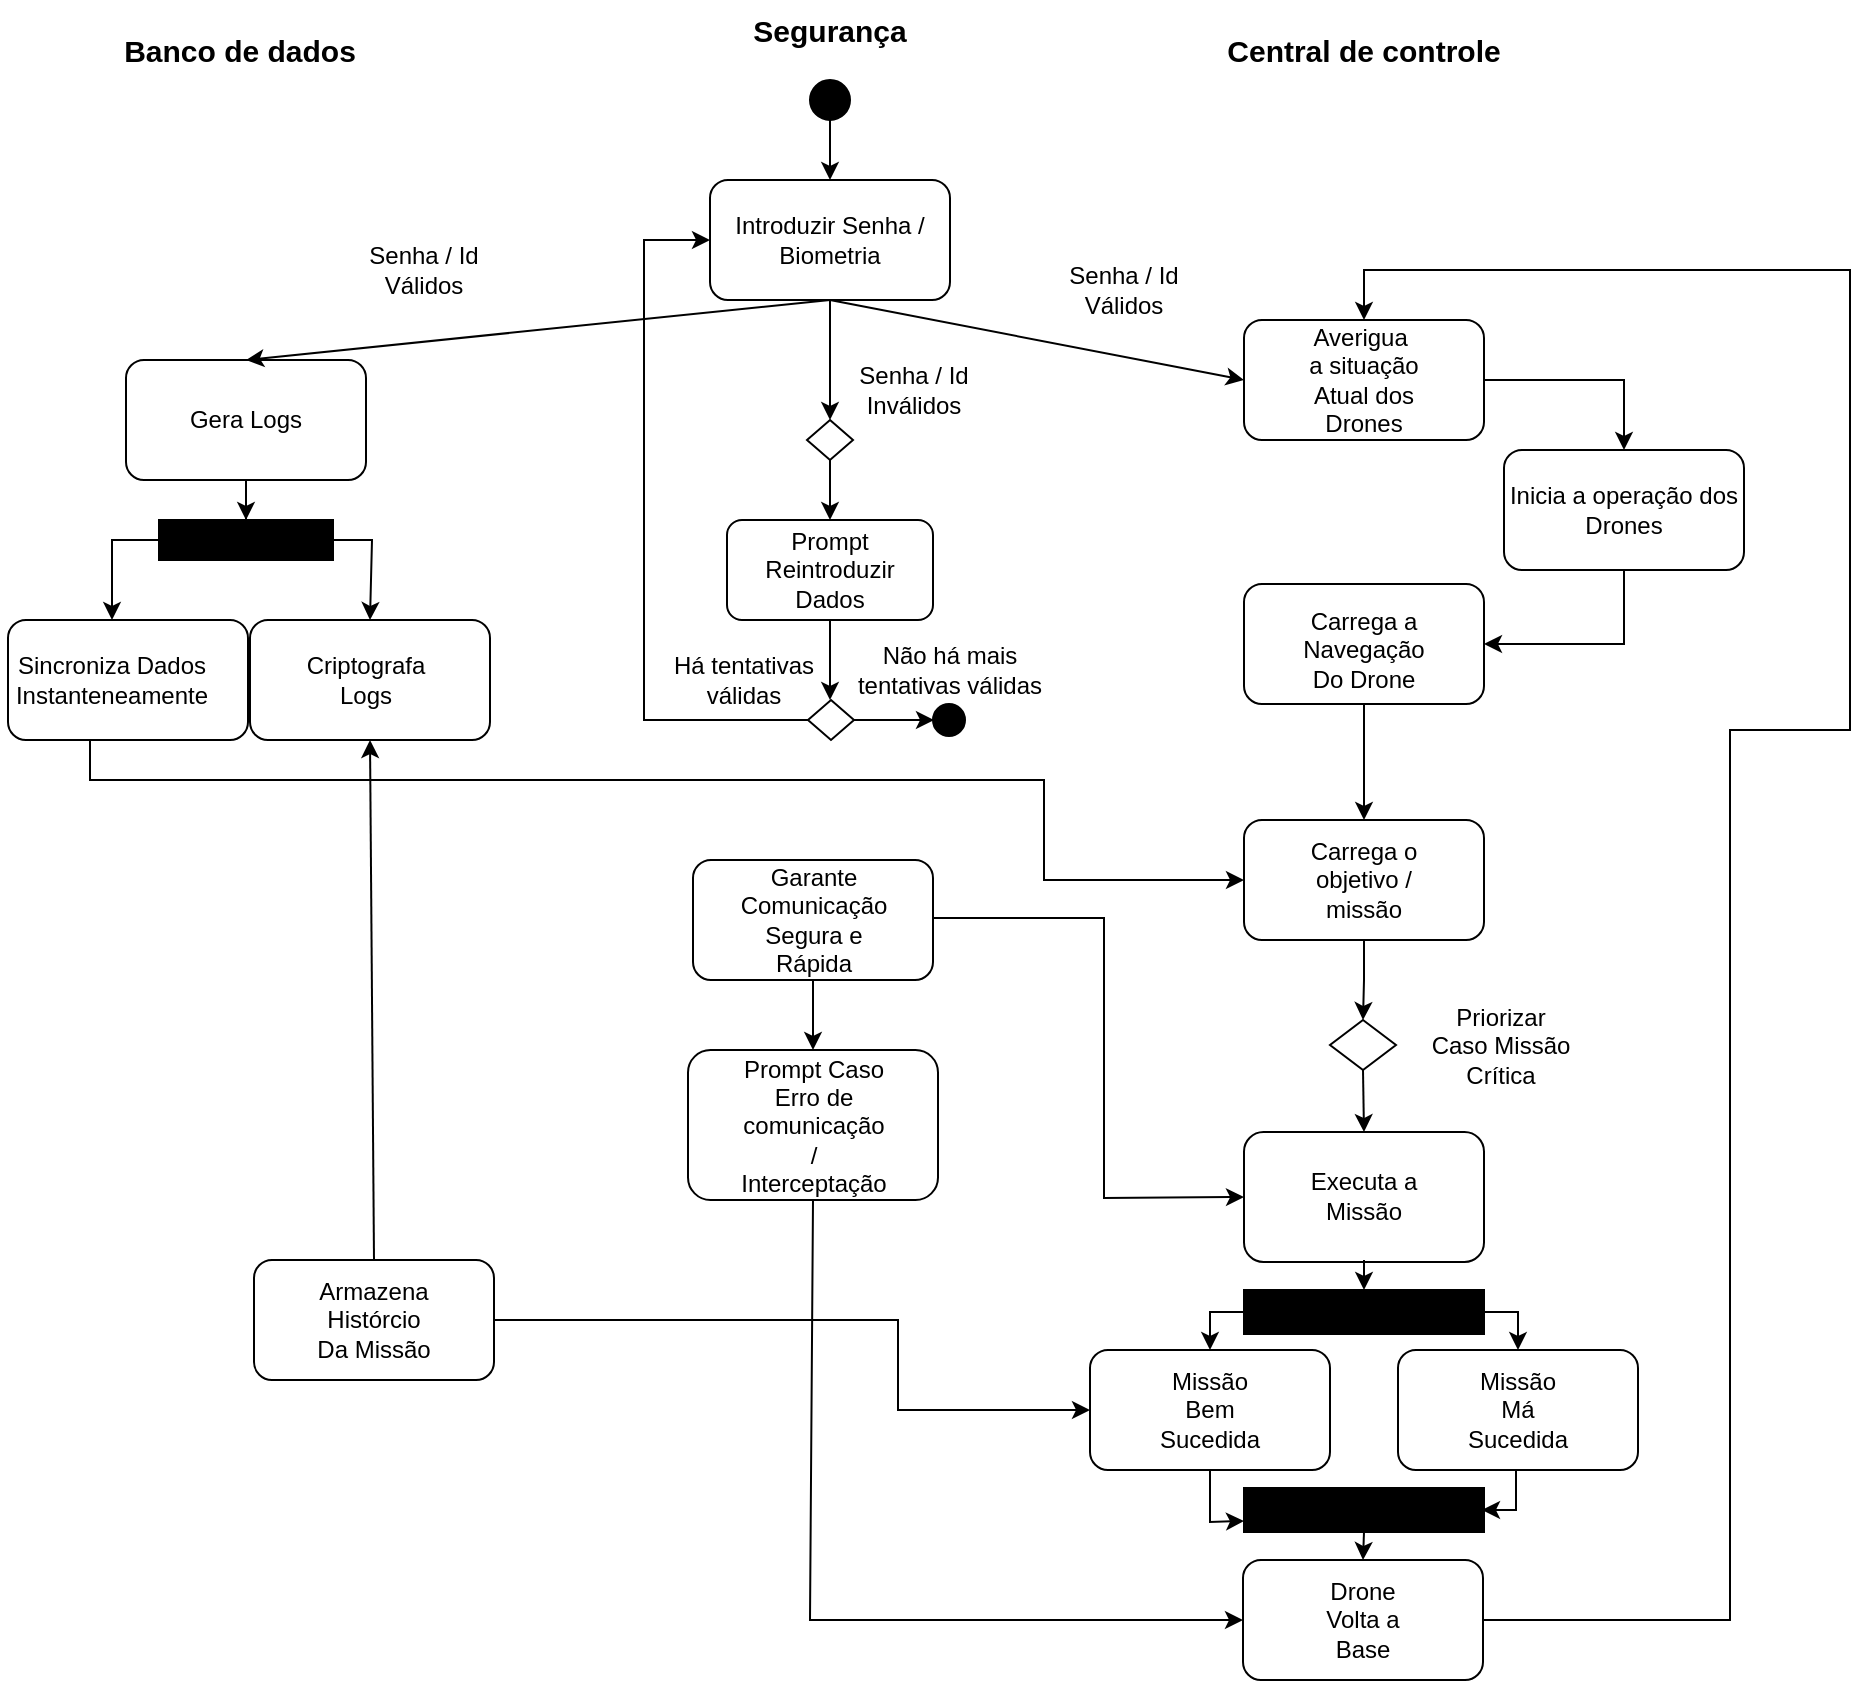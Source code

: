 <mxfile version="26.2.4">
  <diagram name="Página-1" id="PBWf0IsmJgYy4qdDMAUZ">
    <mxGraphModel dx="2318" dy="803" grid="1" gridSize="10" guides="1" tooltips="1" connect="1" arrows="1" fold="1" page="1" pageScale="1" pageWidth="827" pageHeight="1169" math="0" shadow="0">
      <root>
        <mxCell id="0" />
        <mxCell id="1" parent="0" />
        <mxCell id="X2p8SpPgiToTha0TDPax-7" value="Segurança" style="text;html=1;align=center;verticalAlign=middle;whiteSpace=wrap;rounded=0;fontSize=15;fontStyle=1" parent="1" vertex="1">
          <mxGeometry x="-4" y="35" width="60" height="30" as="geometry" />
        </mxCell>
        <mxCell id="X2p8SpPgiToTha0TDPax-8" value="Central de controle" style="text;html=1;align=center;verticalAlign=middle;whiteSpace=wrap;rounded=0;fontSize=15;fontStyle=1" parent="1" vertex="1">
          <mxGeometry x="193" y="45" width="200" height="30" as="geometry" />
        </mxCell>
        <mxCell id="X2p8SpPgiToTha0TDPax-9" value="Introduzir Senha / Biometria" style="rounded=1;whiteSpace=wrap;html=1;" parent="1" vertex="1">
          <mxGeometry x="-34" y="125" width="120" height="60" as="geometry" />
        </mxCell>
        <mxCell id="X2p8SpPgiToTha0TDPax-11" value="Banco de dados" style="text;html=1;align=center;verticalAlign=middle;whiteSpace=wrap;rounded=0;fontSize=15;fontStyle=1" parent="1" vertex="1">
          <mxGeometry x="-389" y="45" width="240" height="30" as="geometry" />
        </mxCell>
        <mxCell id="X2p8SpPgiToTha0TDPax-14" value="Inicia a operação dos Drones" style="rounded=1;whiteSpace=wrap;html=1;" parent="1" vertex="1">
          <mxGeometry x="363" y="260" width="120" height="60" as="geometry" />
        </mxCell>
        <mxCell id="1f63iJSsUpzgmk3ljbUG-5" value="" style="rounded=1;whiteSpace=wrap;html=1;" parent="1" vertex="1">
          <mxGeometry x="233" y="327" width="120" height="60" as="geometry" />
        </mxCell>
        <mxCell id="1f63iJSsUpzgmk3ljbUG-6" value="Carrega a Navegação Do Drone" style="text;html=1;align=center;verticalAlign=middle;whiteSpace=wrap;rounded=0;" parent="1" vertex="1">
          <mxGeometry x="263" y="345" width="60" height="30" as="geometry" />
        </mxCell>
        <mxCell id="1f63iJSsUpzgmk3ljbUG-9" value="" style="rounded=1;whiteSpace=wrap;html=1;" parent="1" vertex="1">
          <mxGeometry x="-326" y="215" width="120" height="60" as="geometry" />
        </mxCell>
        <mxCell id="1f63iJSsUpzgmk3ljbUG-11" value="Gera Logs" style="text;html=1;align=center;verticalAlign=middle;whiteSpace=wrap;rounded=0;" parent="1" vertex="1">
          <mxGeometry x="-296" y="230" width="60" height="30" as="geometry" />
        </mxCell>
        <mxCell id="1f63iJSsUpzgmk3ljbUG-13" value="" style="rounded=1;whiteSpace=wrap;html=1;" parent="1" vertex="1">
          <mxGeometry x="-264" y="345" width="120" height="60" as="geometry" />
        </mxCell>
        <mxCell id="1f63iJSsUpzgmk3ljbUG-15" value="Criptografa Logs" style="text;html=1;align=center;verticalAlign=middle;whiteSpace=wrap;rounded=0;" parent="1" vertex="1">
          <mxGeometry x="-236" y="360" width="60" height="30" as="geometry" />
        </mxCell>
        <mxCell id="1f63iJSsUpzgmk3ljbUG-16" value="" style="rounded=1;whiteSpace=wrap;html=1;" parent="1" vertex="1">
          <mxGeometry x="-385" y="345" width="120" height="60" as="geometry" />
        </mxCell>
        <mxCell id="1f63iJSsUpzgmk3ljbUG-19" value="" style="ellipse;whiteSpace=wrap;html=1;aspect=fixed;fillColor=#000000;" parent="1" vertex="1">
          <mxGeometry x="16" y="75" width="20" height="20" as="geometry" />
        </mxCell>
        <mxCell id="1f63iJSsUpzgmk3ljbUG-20" value="" style="endArrow=classic;html=1;rounded=0;exitX=0.5;exitY=1;exitDx=0;exitDy=0;entryX=0.5;entryY=0;entryDx=0;entryDy=0;" parent="1" source="1f63iJSsUpzgmk3ljbUG-19" target="X2p8SpPgiToTha0TDPax-9" edge="1">
          <mxGeometry width="50" height="50" relative="1" as="geometry">
            <mxPoint x="63" y="345" as="sourcePoint" />
            <mxPoint x="113" y="295" as="targetPoint" />
          </mxGeometry>
        </mxCell>
        <mxCell id="1f63iJSsUpzgmk3ljbUG-24" value="Sincroniza Dados Instanteneamente" style="text;html=1;align=center;verticalAlign=middle;whiteSpace=wrap;rounded=0;" parent="1" vertex="1">
          <mxGeometry x="-363" y="360" width="60" height="30" as="geometry" />
        </mxCell>
        <mxCell id="1f63iJSsUpzgmk3ljbUG-25" value="" style="endArrow=classic;html=1;rounded=0;exitX=0.5;exitY=1;exitDx=0;exitDy=0;entryX=0.5;entryY=0;entryDx=0;entryDy=0;" parent="1" source="X2p8SpPgiToTha0TDPax-9" target="1f63iJSsUpzgmk3ljbUG-9" edge="1">
          <mxGeometry width="50" height="50" relative="1" as="geometry">
            <mxPoint x="63" y="345" as="sourcePoint" />
            <mxPoint x="113" y="295" as="targetPoint" />
            <Array as="points" />
          </mxGeometry>
        </mxCell>
        <mxCell id="1f63iJSsUpzgmk3ljbUG-26" value="" style="rhombus;whiteSpace=wrap;html=1;" parent="1" vertex="1">
          <mxGeometry x="14.5" y="245" width="23" height="20" as="geometry" />
        </mxCell>
        <mxCell id="1f63iJSsUpzgmk3ljbUG-27" value="" style="endArrow=classic;html=1;rounded=0;exitX=0.5;exitY=1;exitDx=0;exitDy=0;" parent="1" source="1f63iJSsUpzgmk3ljbUG-26" edge="1">
          <mxGeometry width="50" height="50" relative="1" as="geometry">
            <mxPoint x="13" y="315" as="sourcePoint" />
            <mxPoint x="26" y="295" as="targetPoint" />
          </mxGeometry>
        </mxCell>
        <mxCell id="1f63iJSsUpzgmk3ljbUG-28" value="" style="endArrow=classic;html=1;rounded=0;entryX=0.5;entryY=0;entryDx=0;entryDy=0;" parent="1" target="1f63iJSsUpzgmk3ljbUG-26" edge="1">
          <mxGeometry width="50" height="50" relative="1" as="geometry">
            <mxPoint x="26" y="185" as="sourcePoint" />
            <mxPoint x="73" y="195" as="targetPoint" />
          </mxGeometry>
        </mxCell>
        <mxCell id="1f63iJSsUpzgmk3ljbUG-29" value="Senha / Id Válidos" style="text;html=1;align=center;verticalAlign=middle;whiteSpace=wrap;rounded=0;" parent="1" vertex="1">
          <mxGeometry x="143" y="165" width="60" height="30" as="geometry" />
        </mxCell>
        <mxCell id="1f63iJSsUpzgmk3ljbUG-30" value="Senha / Id Válidos" style="text;html=1;align=center;verticalAlign=middle;whiteSpace=wrap;rounded=0;" parent="1" vertex="1">
          <mxGeometry x="-207" y="155" width="60" height="30" as="geometry" />
        </mxCell>
        <mxCell id="1f63iJSsUpzgmk3ljbUG-32" value="Senha / Id&lt;br&gt;Inválidos" style="text;html=1;align=center;verticalAlign=middle;whiteSpace=wrap;rounded=0;" parent="1" vertex="1">
          <mxGeometry x="37.5" y="215" width="60" height="30" as="geometry" />
        </mxCell>
        <mxCell id="1f63iJSsUpzgmk3ljbUG-33" value="" style="rounded=1;whiteSpace=wrap;html=1;" parent="1" vertex="1">
          <mxGeometry x="-25.5" y="295" width="103" height="50" as="geometry" />
        </mxCell>
        <mxCell id="1f63iJSsUpzgmk3ljbUG-34" value="Prompt Reintroduzir Dados" style="text;html=1;align=center;verticalAlign=middle;whiteSpace=wrap;rounded=0;" parent="1" vertex="1">
          <mxGeometry x="-4" y="305" width="60" height="30" as="geometry" />
        </mxCell>
        <mxCell id="1f63iJSsUpzgmk3ljbUG-36" value="" style="endArrow=classic;html=1;rounded=0;exitX=0.5;exitY=1;exitDx=0;exitDy=0;" parent="1" source="1f63iJSsUpzgmk3ljbUG-33" edge="1">
          <mxGeometry width="50" height="50" relative="1" as="geometry">
            <mxPoint x="33" y="425" as="sourcePoint" />
            <mxPoint x="26" y="385" as="targetPoint" />
          </mxGeometry>
        </mxCell>
        <mxCell id="1f63iJSsUpzgmk3ljbUG-39" value="" style="rhombus;whiteSpace=wrap;html=1;" parent="1" vertex="1">
          <mxGeometry x="15" y="385" width="23" height="20" as="geometry" />
        </mxCell>
        <mxCell id="1f63iJSsUpzgmk3ljbUG-40" value="" style="endArrow=classic;html=1;rounded=0;" parent="1" edge="1">
          <mxGeometry width="50" height="50" relative="1" as="geometry">
            <mxPoint x="38" y="395" as="sourcePoint" />
            <mxPoint x="78" y="395" as="targetPoint" />
            <Array as="points" />
          </mxGeometry>
        </mxCell>
        <mxCell id="1f63iJSsUpzgmk3ljbUG-42" value="" style="ellipse;whiteSpace=wrap;html=1;aspect=fixed;fillColor=#000000;" parent="1" vertex="1">
          <mxGeometry x="77.5" y="387" width="16" height="16" as="geometry" />
        </mxCell>
        <mxCell id="1f63iJSsUpzgmk3ljbUG-44" value="Não há mais tentativas válidas" style="text;html=1;align=center;verticalAlign=middle;whiteSpace=wrap;rounded=0;" parent="1" vertex="1">
          <mxGeometry x="38" y="355" width="95.5" height="30" as="geometry" />
        </mxCell>
        <mxCell id="1f63iJSsUpzgmk3ljbUG-46" value="" style="endArrow=classic;html=1;rounded=0;exitX=0;exitY=0.5;exitDx=0;exitDy=0;entryX=0;entryY=0.5;entryDx=0;entryDy=0;" parent="1" source="1f63iJSsUpzgmk3ljbUG-39" target="X2p8SpPgiToTha0TDPax-9" edge="1">
          <mxGeometry width="50" height="50" relative="1" as="geometry">
            <mxPoint x="-87" y="395" as="sourcePoint" />
            <mxPoint x="-47" y="155" as="targetPoint" />
            <Array as="points">
              <mxPoint x="-67" y="395" />
              <mxPoint x="-67" y="275" />
              <mxPoint x="-67" y="155" />
            </Array>
          </mxGeometry>
        </mxCell>
        <mxCell id="1f63iJSsUpzgmk3ljbUG-47" value="Há tentativas válidas" style="text;html=1;align=center;verticalAlign=middle;whiteSpace=wrap;rounded=0;" parent="1" vertex="1">
          <mxGeometry x="-57" y="360" width="80" height="30" as="geometry" />
        </mxCell>
        <mxCell id="1f63iJSsUpzgmk3ljbUG-50" value="" style="endArrow=classic;html=1;rounded=0;exitX=0.5;exitY=1;exitDx=0;exitDy=0;entryX=0.5;entryY=0;entryDx=0;entryDy=0;" parent="1" source="1f63iJSsUpzgmk3ljbUG-93" edge="1">
          <mxGeometry width="50" height="50" relative="1" as="geometry">
            <mxPoint x="-346" y="335" as="sourcePoint" />
            <mxPoint x="-333" y="345" as="targetPoint" />
            <Array as="points">
              <mxPoint x="-266" y="305" />
              <mxPoint x="-333" y="305" />
            </Array>
          </mxGeometry>
        </mxCell>
        <mxCell id="1f63iJSsUpzgmk3ljbUG-51" value="" style="endArrow=classic;html=1;rounded=0;exitX=0.5;exitY=1;exitDx=0;exitDy=0;" parent="1" source="1f63iJSsUpzgmk3ljbUG-5" edge="1">
          <mxGeometry width="50" height="50" relative="1" as="geometry">
            <mxPoint x="333" y="475" as="sourcePoint" />
            <mxPoint x="293" y="445" as="targetPoint" />
          </mxGeometry>
        </mxCell>
        <mxCell id="1f63iJSsUpzgmk3ljbUG-52" style="edgeStyle=orthogonalEdgeStyle;rounded=0;orthogonalLoop=1;jettySize=auto;html=1;exitX=0.5;exitY=1;exitDx=0;exitDy=0;" parent="1" source="1f63iJSsUpzgmk3ljbUG-6" target="1f63iJSsUpzgmk3ljbUG-6" edge="1">
          <mxGeometry relative="1" as="geometry" />
        </mxCell>
        <mxCell id="po5qNhoYSm-LGWdW_0yh-4" style="edgeStyle=orthogonalEdgeStyle;rounded=0;orthogonalLoop=1;jettySize=auto;html=1;exitX=0.5;exitY=1;exitDx=0;exitDy=0;entryX=0.5;entryY=0;entryDx=0;entryDy=0;" edge="1" parent="1" source="1f63iJSsUpzgmk3ljbUG-53" target="po5qNhoYSm-LGWdW_0yh-3">
          <mxGeometry relative="1" as="geometry" />
        </mxCell>
        <mxCell id="1f63iJSsUpzgmk3ljbUG-53" value="" style="rounded=1;whiteSpace=wrap;html=1;" parent="1" vertex="1">
          <mxGeometry x="233" y="445" width="120" height="60" as="geometry" />
        </mxCell>
        <mxCell id="1f63iJSsUpzgmk3ljbUG-54" value="Carrega o objetivo / missão" style="text;html=1;align=center;verticalAlign=middle;whiteSpace=wrap;rounded=0;" parent="1" vertex="1">
          <mxGeometry x="263" y="460" width="60" height="30" as="geometry" />
        </mxCell>
        <mxCell id="1f63iJSsUpzgmk3ljbUG-55" value="" style="endArrow=classic;html=1;rounded=0;exitX=0.5;exitY=1;exitDx=0;exitDy=0;entryX=0;entryY=0.5;entryDx=0;entryDy=0;" parent="1" target="1f63iJSsUpzgmk3ljbUG-53" edge="1">
          <mxGeometry width="50" height="50" relative="1" as="geometry">
            <mxPoint x="-344" y="405" as="sourcePoint" />
            <mxPoint x="133" y="515" as="targetPoint" />
            <Array as="points">
              <mxPoint x="-344" y="425" />
              <mxPoint x="-107" y="425" />
              <mxPoint x="133" y="425" />
              <mxPoint x="133" y="475" />
            </Array>
          </mxGeometry>
        </mxCell>
        <mxCell id="1f63iJSsUpzgmk3ljbUG-57" value="" style="rounded=1;whiteSpace=wrap;html=1;" parent="1" vertex="1">
          <mxGeometry x="233" y="601" width="120" height="65" as="geometry" />
        </mxCell>
        <mxCell id="1f63iJSsUpzgmk3ljbUG-59" value="" style="rounded=1;whiteSpace=wrap;html=1;" parent="1" vertex="1">
          <mxGeometry x="233" y="195" width="120" height="60" as="geometry" />
        </mxCell>
        <mxCell id="1f63iJSsUpzgmk3ljbUG-60" value="Averigua&amp;nbsp; a situação Atual dos Drones" style="text;html=1;align=center;verticalAlign=middle;whiteSpace=wrap;rounded=0;" parent="1" vertex="1">
          <mxGeometry x="263" y="210" width="60" height="30" as="geometry" />
        </mxCell>
        <mxCell id="1f63iJSsUpzgmk3ljbUG-62" value="" style="endArrow=classic;html=1;rounded=0;exitX=0.5;exitY=1;exitDx=0;exitDy=0;entryX=0;entryY=0.5;entryDx=0;entryDy=0;" parent="1" source="X2p8SpPgiToTha0TDPax-9" target="1f63iJSsUpzgmk3ljbUG-59" edge="1">
          <mxGeometry width="50" height="50" relative="1" as="geometry">
            <mxPoint x="173" y="235" as="sourcePoint" />
            <mxPoint x="223" y="185" as="targetPoint" />
          </mxGeometry>
        </mxCell>
        <mxCell id="1f63iJSsUpzgmk3ljbUG-64" value="" style="endArrow=classic;html=1;rounded=0;exitX=1;exitY=0.5;exitDx=0;exitDy=0;entryX=0.5;entryY=0;entryDx=0;entryDy=0;" parent="1" source="1f63iJSsUpzgmk3ljbUG-59" target="X2p8SpPgiToTha0TDPax-14" edge="1">
          <mxGeometry width="50" height="50" relative="1" as="geometry">
            <mxPoint x="403" y="235" as="sourcePoint" />
            <mxPoint x="433" y="255" as="targetPoint" />
            <Array as="points">
              <mxPoint x="423" y="225" />
            </Array>
          </mxGeometry>
        </mxCell>
        <mxCell id="1f63iJSsUpzgmk3ljbUG-65" value="" style="endArrow=classic;html=1;rounded=0;exitX=0.5;exitY=1;exitDx=0;exitDy=0;entryX=1;entryY=0.5;entryDx=0;entryDy=0;" parent="1" source="X2p8SpPgiToTha0TDPax-14" target="1f63iJSsUpzgmk3ljbUG-5" edge="1">
          <mxGeometry width="50" height="50" relative="1" as="geometry">
            <mxPoint x="443" y="415" as="sourcePoint" />
            <mxPoint x="493" y="365" as="targetPoint" />
            <Array as="points">
              <mxPoint x="423" y="357" />
            </Array>
          </mxGeometry>
        </mxCell>
        <mxCell id="1f63iJSsUpzgmk3ljbUG-66" value="Executa a Missão" style="text;html=1;align=center;verticalAlign=middle;whiteSpace=wrap;rounded=0;" parent="1" vertex="1">
          <mxGeometry x="263" y="618" width="60" height="30" as="geometry" />
        </mxCell>
        <mxCell id="1f63iJSsUpzgmk3ljbUG-67" value="" style="rounded=1;whiteSpace=wrap;html=1;" parent="1" vertex="1">
          <mxGeometry x="-42.5" y="465" width="120" height="60" as="geometry" />
        </mxCell>
        <mxCell id="1f63iJSsUpzgmk3ljbUG-68" value="Garante Comunicação Segura e Rápida" style="text;html=1;align=center;verticalAlign=middle;whiteSpace=wrap;rounded=0;" parent="1" vertex="1">
          <mxGeometry x="-12.5" y="480" width="60" height="30" as="geometry" />
        </mxCell>
        <mxCell id="1f63iJSsUpzgmk3ljbUG-69" value="" style="endArrow=classic;html=1;rounded=0;exitX=1;exitY=0.5;exitDx=0;exitDy=0;entryX=0;entryY=0.5;entryDx=0;entryDy=0;" parent="1" edge="1" target="1f63iJSsUpzgmk3ljbUG-57">
          <mxGeometry width="50" height="50" relative="1" as="geometry">
            <mxPoint x="77.5" y="494" as="sourcePoint" />
            <mxPoint x="233" y="586.5" as="targetPoint" />
            <Array as="points">
              <mxPoint x="163" y="494" />
              <mxPoint x="163" y="634" />
            </Array>
          </mxGeometry>
        </mxCell>
        <mxCell id="1f63iJSsUpzgmk3ljbUG-70" value="" style="rounded=1;whiteSpace=wrap;html=1;" parent="1" vertex="1">
          <mxGeometry x="-45" y="560" width="125" height="75" as="geometry" />
        </mxCell>
        <mxCell id="1f63iJSsUpzgmk3ljbUG-72" value="Prompt Caso Erro de comunicação / Interceptação" style="text;html=1;align=center;verticalAlign=middle;whiteSpace=wrap;rounded=0;" parent="1" vertex="1">
          <mxGeometry x="-12.5" y="582.5" width="60" height="30" as="geometry" />
        </mxCell>
        <mxCell id="1f63iJSsUpzgmk3ljbUG-75" value="" style="endArrow=classic;html=1;rounded=0;exitX=0.5;exitY=1;exitDx=0;exitDy=0;entryX=0.5;entryY=0;entryDx=0;entryDy=0;" parent="1" source="1f63iJSsUpzgmk3ljbUG-67" target="1f63iJSsUpzgmk3ljbUG-70" edge="1">
          <mxGeometry width="50" height="50" relative="1" as="geometry">
            <mxPoint x="133" y="695" as="sourcePoint" />
            <mxPoint x="183" y="645" as="targetPoint" />
          </mxGeometry>
        </mxCell>
        <mxCell id="1f63iJSsUpzgmk3ljbUG-76" value="" style="rounded=1;whiteSpace=wrap;html=1;" parent="1" vertex="1">
          <mxGeometry x="232.5" y="815" width="120" height="60" as="geometry" />
        </mxCell>
        <mxCell id="1f63iJSsUpzgmk3ljbUG-77" value="Drone Volta a Base" style="text;html=1;align=center;verticalAlign=middle;whiteSpace=wrap;rounded=0;" parent="1" vertex="1">
          <mxGeometry x="266" y="830" width="53" height="30" as="geometry" />
        </mxCell>
        <mxCell id="1f63iJSsUpzgmk3ljbUG-79" value="" style="endArrow=classic;html=1;rounded=0;exitX=0.5;exitY=1;exitDx=0;exitDy=0;entryX=0;entryY=0.5;entryDx=0;entryDy=0;" parent="1" source="1f63iJSsUpzgmk3ljbUG-70" target="1f63iJSsUpzgmk3ljbUG-76" edge="1">
          <mxGeometry width="50" height="50" relative="1" as="geometry">
            <mxPoint x="26" y="720" as="sourcePoint" />
            <mxPoint x="76" y="670" as="targetPoint" />
            <Array as="points">
              <mxPoint x="16" y="845" />
            </Array>
          </mxGeometry>
        </mxCell>
        <mxCell id="1f63iJSsUpzgmk3ljbUG-80" value="" style="rounded=1;whiteSpace=wrap;html=1;" parent="1" vertex="1">
          <mxGeometry x="156" y="710" width="120" height="60" as="geometry" />
        </mxCell>
        <mxCell id="1f63iJSsUpzgmk3ljbUG-84" value="Missão Bem Sucedida" style="text;html=1;align=center;verticalAlign=middle;whiteSpace=wrap;rounded=0;" parent="1" vertex="1">
          <mxGeometry x="186" y="725" width="60" height="30" as="geometry" />
        </mxCell>
        <mxCell id="1f63iJSsUpzgmk3ljbUG-85" value="" style="rounded=1;whiteSpace=wrap;html=1;" parent="1" vertex="1">
          <mxGeometry x="310" y="710" width="120" height="60" as="geometry" />
        </mxCell>
        <mxCell id="1f63iJSsUpzgmk3ljbUG-87" value="Missão&lt;br&gt;Má&lt;div&gt;Sucedida&lt;/div&gt;" style="text;html=1;align=center;verticalAlign=middle;whiteSpace=wrap;rounded=0;" parent="1" vertex="1">
          <mxGeometry x="340" y="725" width="60" height="30" as="geometry" />
        </mxCell>
        <mxCell id="1f63iJSsUpzgmk3ljbUG-88" value="" style="rounded=1;whiteSpace=wrap;html=1;" parent="1" vertex="1">
          <mxGeometry x="-262" y="665" width="120" height="60" as="geometry" />
        </mxCell>
        <mxCell id="1f63iJSsUpzgmk3ljbUG-89" value="Armazena Histórcio Da Missão" style="text;html=1;align=center;verticalAlign=middle;whiteSpace=wrap;rounded=0;" parent="1" vertex="1">
          <mxGeometry x="-232" y="680" width="60" height="30" as="geometry" />
        </mxCell>
        <mxCell id="1f63iJSsUpzgmk3ljbUG-91" value="" style="endArrow=classic;html=1;rounded=0;exitX=1;exitY=0.5;exitDx=0;exitDy=0;entryX=0;entryY=0.5;entryDx=0;entryDy=0;" parent="1" source="1f63iJSsUpzgmk3ljbUG-88" target="1f63iJSsUpzgmk3ljbUG-80" edge="1">
          <mxGeometry width="50" height="50" relative="1" as="geometry">
            <mxPoint x="-174" y="710" as="sourcePoint" />
            <mxPoint x="-124" y="660" as="targetPoint" />
            <Array as="points">
              <mxPoint x="60" y="695" />
              <mxPoint x="60" y="740" />
            </Array>
          </mxGeometry>
        </mxCell>
        <mxCell id="1f63iJSsUpzgmk3ljbUG-92" value="" style="endArrow=classic;html=1;rounded=0;exitX=1;exitY=0.5;exitDx=0;exitDy=0;entryX=0.5;entryY=0;entryDx=0;entryDy=0;" parent="1" source="1f63iJSsUpzgmk3ljbUG-76" target="1f63iJSsUpzgmk3ljbUG-59" edge="1">
          <mxGeometry width="50" height="50" relative="1" as="geometry">
            <mxPoint x="426" y="780" as="sourcePoint" />
            <mxPoint x="306" y="180" as="targetPoint" />
            <Array as="points">
              <mxPoint x="476" y="845" />
              <mxPoint x="476" y="400" />
              <mxPoint x="536" y="400" />
              <mxPoint x="536" y="170" />
              <mxPoint x="416" y="170" />
              <mxPoint x="293" y="170" />
            </Array>
          </mxGeometry>
        </mxCell>
        <mxCell id="1f63iJSsUpzgmk3ljbUG-94" value="" style="endArrow=classic;html=1;rounded=0;exitX=0.5;exitY=1;exitDx=0;exitDy=0;entryX=0.5;entryY=0;entryDx=0;entryDy=0;" parent="1" source="1f63iJSsUpzgmk3ljbUG-9" target="1f63iJSsUpzgmk3ljbUG-93" edge="1">
          <mxGeometry width="50" height="50" relative="1" as="geometry">
            <mxPoint x="-266" y="275" as="sourcePoint" />
            <mxPoint x="-206" y="345" as="targetPoint" />
            <Array as="points">
              <mxPoint x="-266" y="305" />
            </Array>
          </mxGeometry>
        </mxCell>
        <mxCell id="1f63iJSsUpzgmk3ljbUG-95" value="" style="endArrow=classic;html=1;rounded=0;exitX=0.5;exitY=1;exitDx=0;exitDy=0;entryX=0.5;entryY=0;entryDx=0;entryDy=0;" parent="1" source="1f63iJSsUpzgmk3ljbUG-9" target="1f63iJSsUpzgmk3ljbUG-93" edge="1">
          <mxGeometry width="50" height="50" relative="1" as="geometry">
            <mxPoint x="-266" y="275" as="sourcePoint" />
            <mxPoint x="-333" y="345" as="targetPoint" />
            <Array as="points" />
          </mxGeometry>
        </mxCell>
        <mxCell id="1f63iJSsUpzgmk3ljbUG-93" value="" style="rounded=0;whiteSpace=wrap;html=1;fillColor=#000000;" parent="1" vertex="1">
          <mxGeometry x="-309.5" y="295" width="87" height="20" as="geometry" />
        </mxCell>
        <mxCell id="1f63iJSsUpzgmk3ljbUG-96" value="" style="endArrow=classic;html=1;rounded=0;exitX=1;exitY=0.5;exitDx=0;exitDy=0;entryX=0.5;entryY=0;entryDx=0;entryDy=0;" parent="1" source="1f63iJSsUpzgmk3ljbUG-93" target="1f63iJSsUpzgmk3ljbUG-13" edge="1">
          <mxGeometry width="50" height="50" relative="1" as="geometry">
            <mxPoint x="-163" y="310" as="sourcePoint" />
            <mxPoint x="-113" y="260" as="targetPoint" />
            <Array as="points">
              <mxPoint x="-203" y="305" />
            </Array>
          </mxGeometry>
        </mxCell>
        <mxCell id="1f63iJSsUpzgmk3ljbUG-98" value="" style="rounded=0;whiteSpace=wrap;html=1;fillColor=#000000;" parent="1" vertex="1">
          <mxGeometry x="233" y="680" width="120" height="22" as="geometry" />
        </mxCell>
        <mxCell id="1f63iJSsUpzgmk3ljbUG-99" value="" style="endArrow=classic;html=1;rounded=0;exitX=0.5;exitY=1;exitDx=0;exitDy=0;entryX=0.5;entryY=0;entryDx=0;entryDy=0;" parent="1" target="1f63iJSsUpzgmk3ljbUG-98" edge="1">
          <mxGeometry width="50" height="50" relative="1" as="geometry">
            <mxPoint x="293" y="665" as="sourcePoint" />
            <mxPoint x="436" y="555" as="targetPoint" />
          </mxGeometry>
        </mxCell>
        <mxCell id="1f63iJSsUpzgmk3ljbUG-100" value="" style="endArrow=classic;html=1;rounded=0;exitX=0;exitY=0.5;exitDx=0;exitDy=0;entryX=0.5;entryY=0;entryDx=0;entryDy=0;" parent="1" source="1f63iJSsUpzgmk3ljbUG-98" target="1f63iJSsUpzgmk3ljbUG-80" edge="1">
          <mxGeometry width="50" height="50" relative="1" as="geometry">
            <mxPoint x="-424" y="655" as="sourcePoint" />
            <mxPoint x="-374" y="605" as="targetPoint" />
            <Array as="points">
              <mxPoint x="216" y="691" />
            </Array>
          </mxGeometry>
        </mxCell>
        <mxCell id="1f63iJSsUpzgmk3ljbUG-101" value="" style="endArrow=classic;html=1;rounded=0;exitX=1;exitY=0.5;exitDx=0;exitDy=0;entryX=0.5;entryY=0;entryDx=0;entryDy=0;" parent="1" source="1f63iJSsUpzgmk3ljbUG-98" target="1f63iJSsUpzgmk3ljbUG-85" edge="1">
          <mxGeometry width="50" height="50" relative="1" as="geometry">
            <mxPoint x="386" y="695" as="sourcePoint" />
            <mxPoint x="436" y="645" as="targetPoint" />
            <Array as="points">
              <mxPoint x="370" y="691" />
            </Array>
          </mxGeometry>
        </mxCell>
        <mxCell id="1f63iJSsUpzgmk3ljbUG-102" value="" style="endArrow=classic;html=1;rounded=0;exitX=0.5;exitY=0;exitDx=0;exitDy=0;entryX=0.5;entryY=1;entryDx=0;entryDy=0;" parent="1" source="1f63iJSsUpzgmk3ljbUG-88" target="1f63iJSsUpzgmk3ljbUG-13" edge="1">
          <mxGeometry width="50" height="50" relative="1" as="geometry">
            <mxPoint x="-193" y="590" as="sourcePoint" />
            <mxPoint x="-143" y="540" as="targetPoint" />
          </mxGeometry>
        </mxCell>
        <mxCell id="1f63iJSsUpzgmk3ljbUG-104" value="" style="rounded=0;whiteSpace=wrap;html=1;fillColor=#000000;" parent="1" vertex="1">
          <mxGeometry x="233" y="779" width="120" height="22" as="geometry" />
        </mxCell>
        <mxCell id="1f63iJSsUpzgmk3ljbUG-107" value="" style="endArrow=classic;html=1;rounded=0;exitX=0.5;exitY=1;exitDx=0;exitDy=0;entryX=0;entryY=0.75;entryDx=0;entryDy=0;" parent="1" source="1f63iJSsUpzgmk3ljbUG-80" target="1f63iJSsUpzgmk3ljbUG-104" edge="1">
          <mxGeometry width="50" height="50" relative="1" as="geometry">
            <mxPoint x="166" y="855" as="sourcePoint" />
            <mxPoint x="216" y="805" as="targetPoint" />
            <Array as="points">
              <mxPoint x="216" y="796" />
            </Array>
          </mxGeometry>
        </mxCell>
        <mxCell id="1f63iJSsUpzgmk3ljbUG-108" value="" style="endArrow=classic;html=1;rounded=0;exitX=0.5;exitY=1;exitDx=0;exitDy=0;entryX=1;entryY=0.5;entryDx=0;entryDy=0;" parent="1" edge="1">
          <mxGeometry width="50" height="50" relative="1" as="geometry">
            <mxPoint x="369" y="770" as="sourcePoint" />
            <mxPoint x="352" y="790" as="targetPoint" />
            <Array as="points">
              <mxPoint x="369" y="790" />
            </Array>
          </mxGeometry>
        </mxCell>
        <mxCell id="1f63iJSsUpzgmk3ljbUG-109" value="" style="endArrow=classic;html=1;rounded=0;exitX=0.5;exitY=1;exitDx=0;exitDy=0;entryX=0.5;entryY=0;entryDx=0;entryDy=0;" parent="1" source="1f63iJSsUpzgmk3ljbUG-104" target="1f63iJSsUpzgmk3ljbUG-76" edge="1">
          <mxGeometry width="50" height="50" relative="1" as="geometry">
            <mxPoint x="436" y="905" as="sourcePoint" />
            <mxPoint x="486" y="855" as="targetPoint" />
          </mxGeometry>
        </mxCell>
        <mxCell id="po5qNhoYSm-LGWdW_0yh-5" style="edgeStyle=orthogonalEdgeStyle;rounded=0;orthogonalLoop=1;jettySize=auto;html=1;exitX=0.5;exitY=1;exitDx=0;exitDy=0;entryX=0.5;entryY=0;entryDx=0;entryDy=0;" edge="1" parent="1" source="po5qNhoYSm-LGWdW_0yh-3" target="1f63iJSsUpzgmk3ljbUG-57">
          <mxGeometry relative="1" as="geometry" />
        </mxCell>
        <mxCell id="po5qNhoYSm-LGWdW_0yh-3" value="" style="rhombus;whiteSpace=wrap;html=1;" vertex="1" parent="1">
          <mxGeometry x="276" y="545" width="33" height="25" as="geometry" />
        </mxCell>
        <mxCell id="po5qNhoYSm-LGWdW_0yh-6" value="Priorizar Caso Missão Crítica" style="text;html=1;align=center;verticalAlign=middle;whiteSpace=wrap;rounded=0;" vertex="1" parent="1">
          <mxGeometry x="323" y="535" width="77" height="45" as="geometry" />
        </mxCell>
      </root>
    </mxGraphModel>
  </diagram>
</mxfile>
